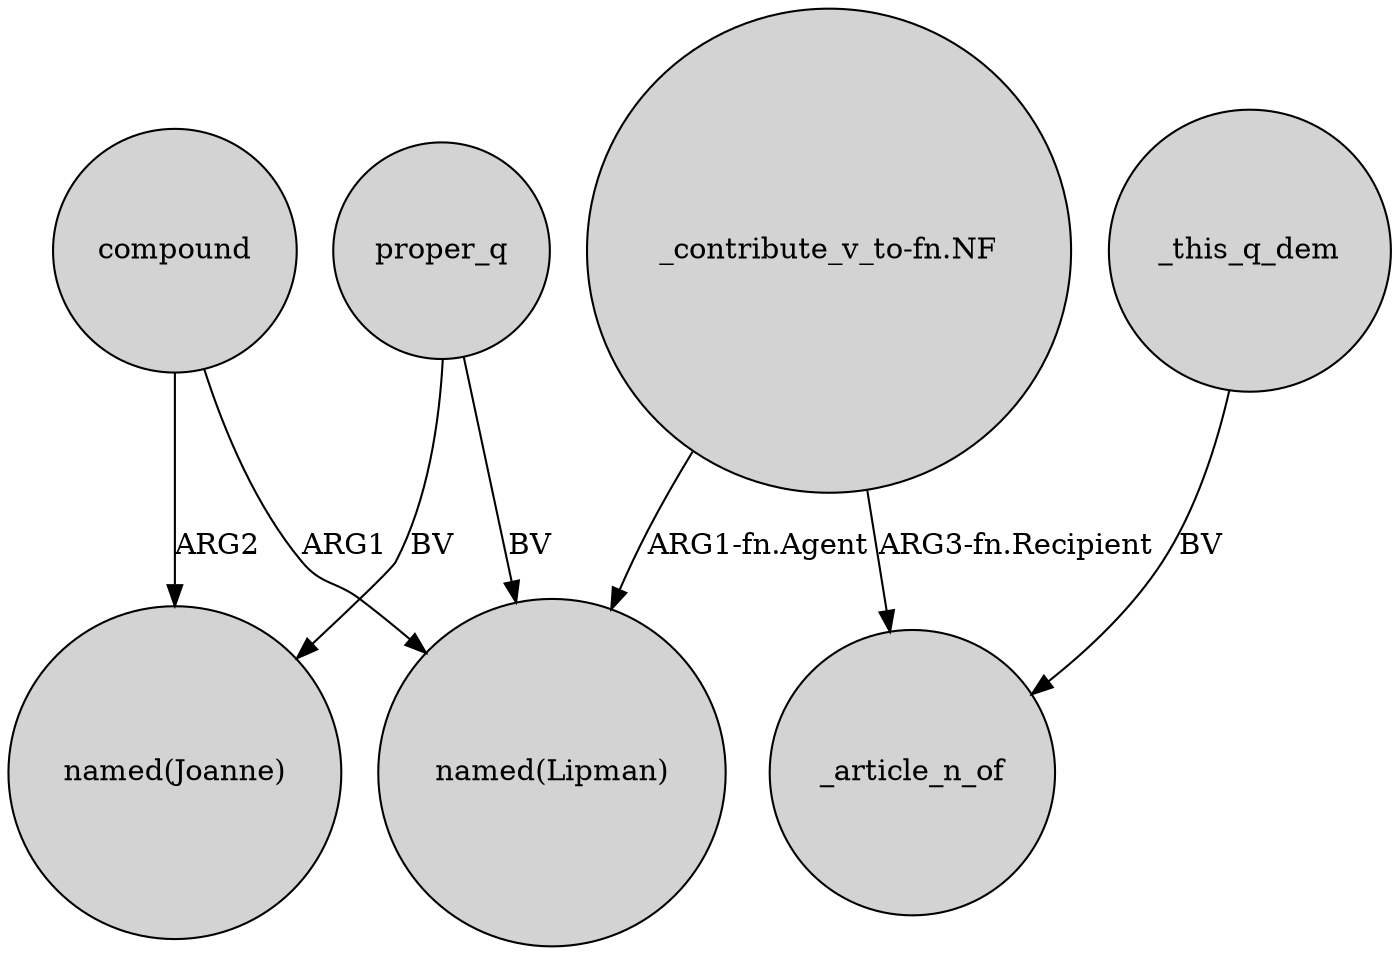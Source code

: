 digraph {
	node [shape=circle style=filled]
	proper_q -> "named(Lipman)" [label=BV]
	proper_q -> "named(Joanne)" [label=BV]
	compound -> "named(Lipman)" [label=ARG1]
	_this_q_dem -> _article_n_of [label=BV]
	"_contribute_v_to-fn.NF" -> _article_n_of [label="ARG3-fn.Recipient"]
	compound -> "named(Joanne)" [label=ARG2]
	"_contribute_v_to-fn.NF" -> "named(Lipman)" [label="ARG1-fn.Agent"]
}
